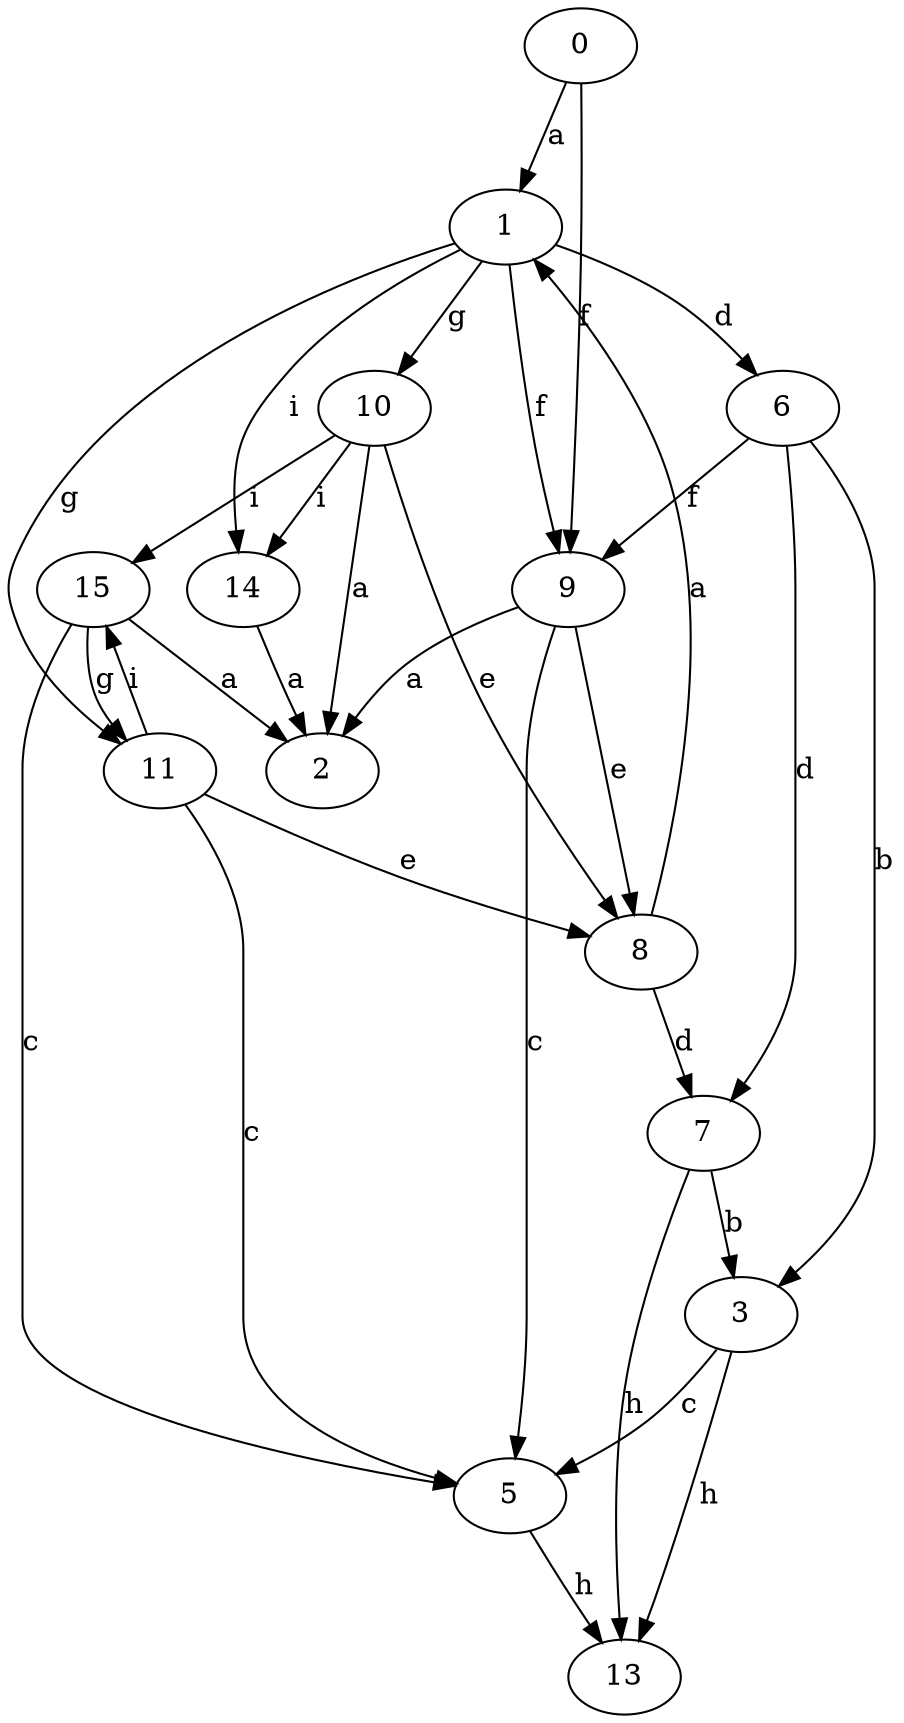 strict digraph  {
1;
2;
0;
3;
5;
6;
7;
8;
9;
10;
11;
13;
14;
15;
1 -> 6  [label=d];
1 -> 9  [label=f];
1 -> 10  [label=g];
1 -> 11  [label=g];
1 -> 14  [label=i];
0 -> 1  [label=a];
0 -> 9  [label=f];
3 -> 5  [label=c];
3 -> 13  [label=h];
5 -> 13  [label=h];
6 -> 3  [label=b];
6 -> 7  [label=d];
6 -> 9  [label=f];
7 -> 3  [label=b];
7 -> 13  [label=h];
8 -> 1  [label=a];
8 -> 7  [label=d];
9 -> 2  [label=a];
9 -> 5  [label=c];
9 -> 8  [label=e];
10 -> 2  [label=a];
10 -> 8  [label=e];
10 -> 14  [label=i];
10 -> 15  [label=i];
11 -> 5  [label=c];
11 -> 8  [label=e];
11 -> 15  [label=i];
14 -> 2  [label=a];
15 -> 2  [label=a];
15 -> 5  [label=c];
15 -> 11  [label=g];
}

